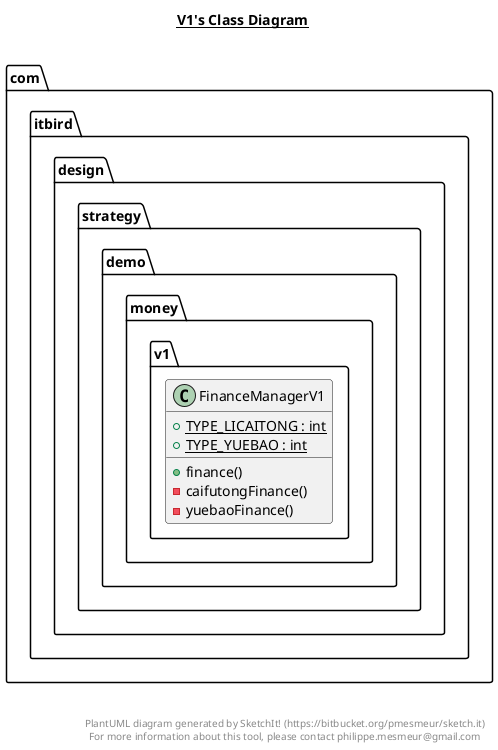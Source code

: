 @startuml

title __V1's Class Diagram__\n

  namespace com.itbird.design {
    namespace strategy {
      namespace demo.money.v1 {
        class com.itbird.design.strategy.demo.money.v1.FinanceManagerV1 {
            {static} + TYPE_LICAITONG : int
            {static} + TYPE_YUEBAO : int
            + finance()
            - caifutongFinance()
            - yuebaoFinance()
        }
      }
    }
  }
  



right footer


PlantUML diagram generated by SketchIt! (https://bitbucket.org/pmesmeur/sketch.it)
For more information about this tool, please contact philippe.mesmeur@gmail.com
endfooter

@enduml
